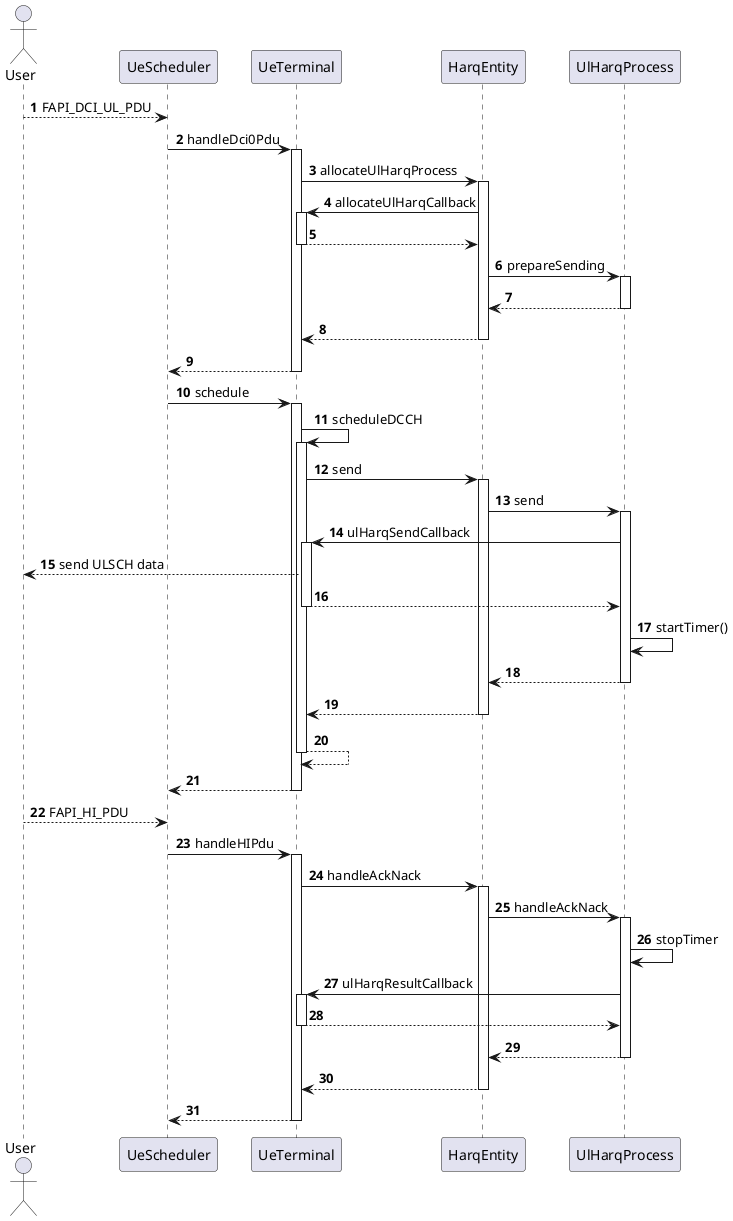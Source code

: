 @startuml
autonumber

actor "User" as user
participant "UeScheduler" as ues
participant "UeTerminal" as uet
participant "HarqEntity" as he
participant "UlHarqProcess" as ulhp

user --> ues : FAPI_DCI_UL_PDU
ues -> uet ++ : handleDci0Pdu
    uet -> he ++ : allocateUlHarqProcess
        he -> uet ++ : allocateUlHarqCallback
        return
        he -> ulhp ++ : prepareSending            
        return
    return
return



ues -> uet ++ : schedule
    uet -> uet ++ : scheduleDCCH
        uet -> he ++ : send
            he -> ulhp ++ : send
                ulhp -> uet ++ : ulHarqSendCallback
                    uet --> user : send ULSCH data
                return
                ulhp -> ulhp : startTimer()
            return
        return
    return
return 

user --> ues : FAPI_HI_PDU
ues -> uet ++ : handleHIPdu
    uet -> he ++ : handleAckNack
        he -> ulhp ++ : handleAckNack
            ulhp -> ulhp : stopTimer
            ulhp -> uet ++ : ulHarqResultCallback
            return
        return
    return
return


@enduml